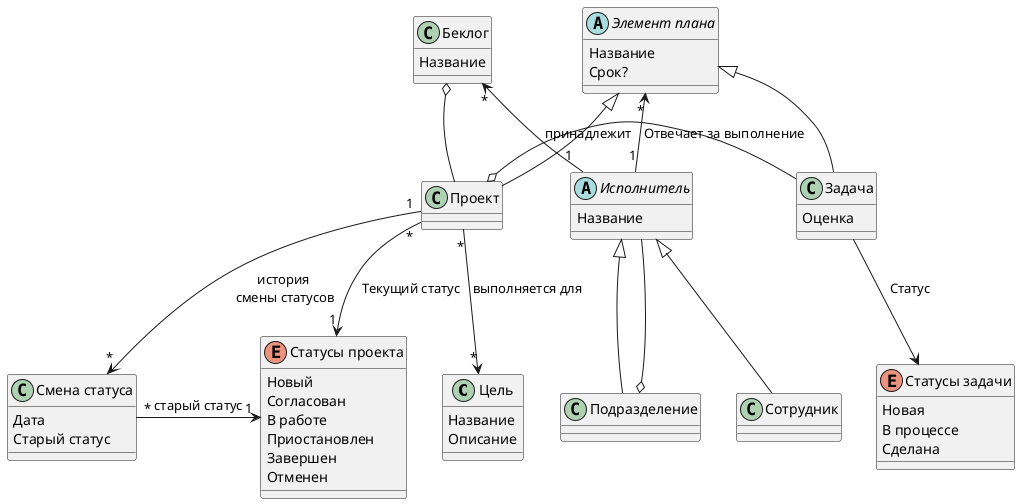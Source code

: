 @startuml Диаграмма концептуальных классов

class "Цель" as Purpose {
    Название
    Описание
}

abstract class "Элемент плана" as PlanItem {
    Название
    Срок?
}

class "Проект" as Project {
}
enum "Статусы проекта" as ProjectStatus{
    Новый
    Согласован
    В работе
    Приостановлен
    Завершен
    Отменен
}
class "Смена статуса" as ProjectStatusChange{
    Дата
    Старый статус
}
Project "*"-->"1" ProjectStatus : Текущий статус
Project "1"-->"*" ProjectStatusChange : история \nсмены статусов
ProjectStatusChange "*"->"1" ProjectStatus : старый статус
Project "*"-->"*" Purpose : выполняется для
Project -u-|> PlanItem

class "Задача" as Task {
    Оценка
}
enum "Статусы задачи" as TaskStatus{
    Новая
    В процессе
    Сделана
}
Project o-r- Task
Task --> TaskStatus : Статус
Task -u-|> PlanItem


abstract class "Исполнитель" as Executor {
    Название
}

PlanItem "*" <-r- "1" Executor : Отвечает за выполнение 

class "Подразделение" as Division 
class "Сотрудник" as Employee

Division -u-|> Executor
Division o-- Executor
Employee -u-|> Executor

class "Беклог" as Backlog{
    Название
}
Backlog o-- Project
Backlog "*" <-- "1" Executor : принадлежит

@enduml